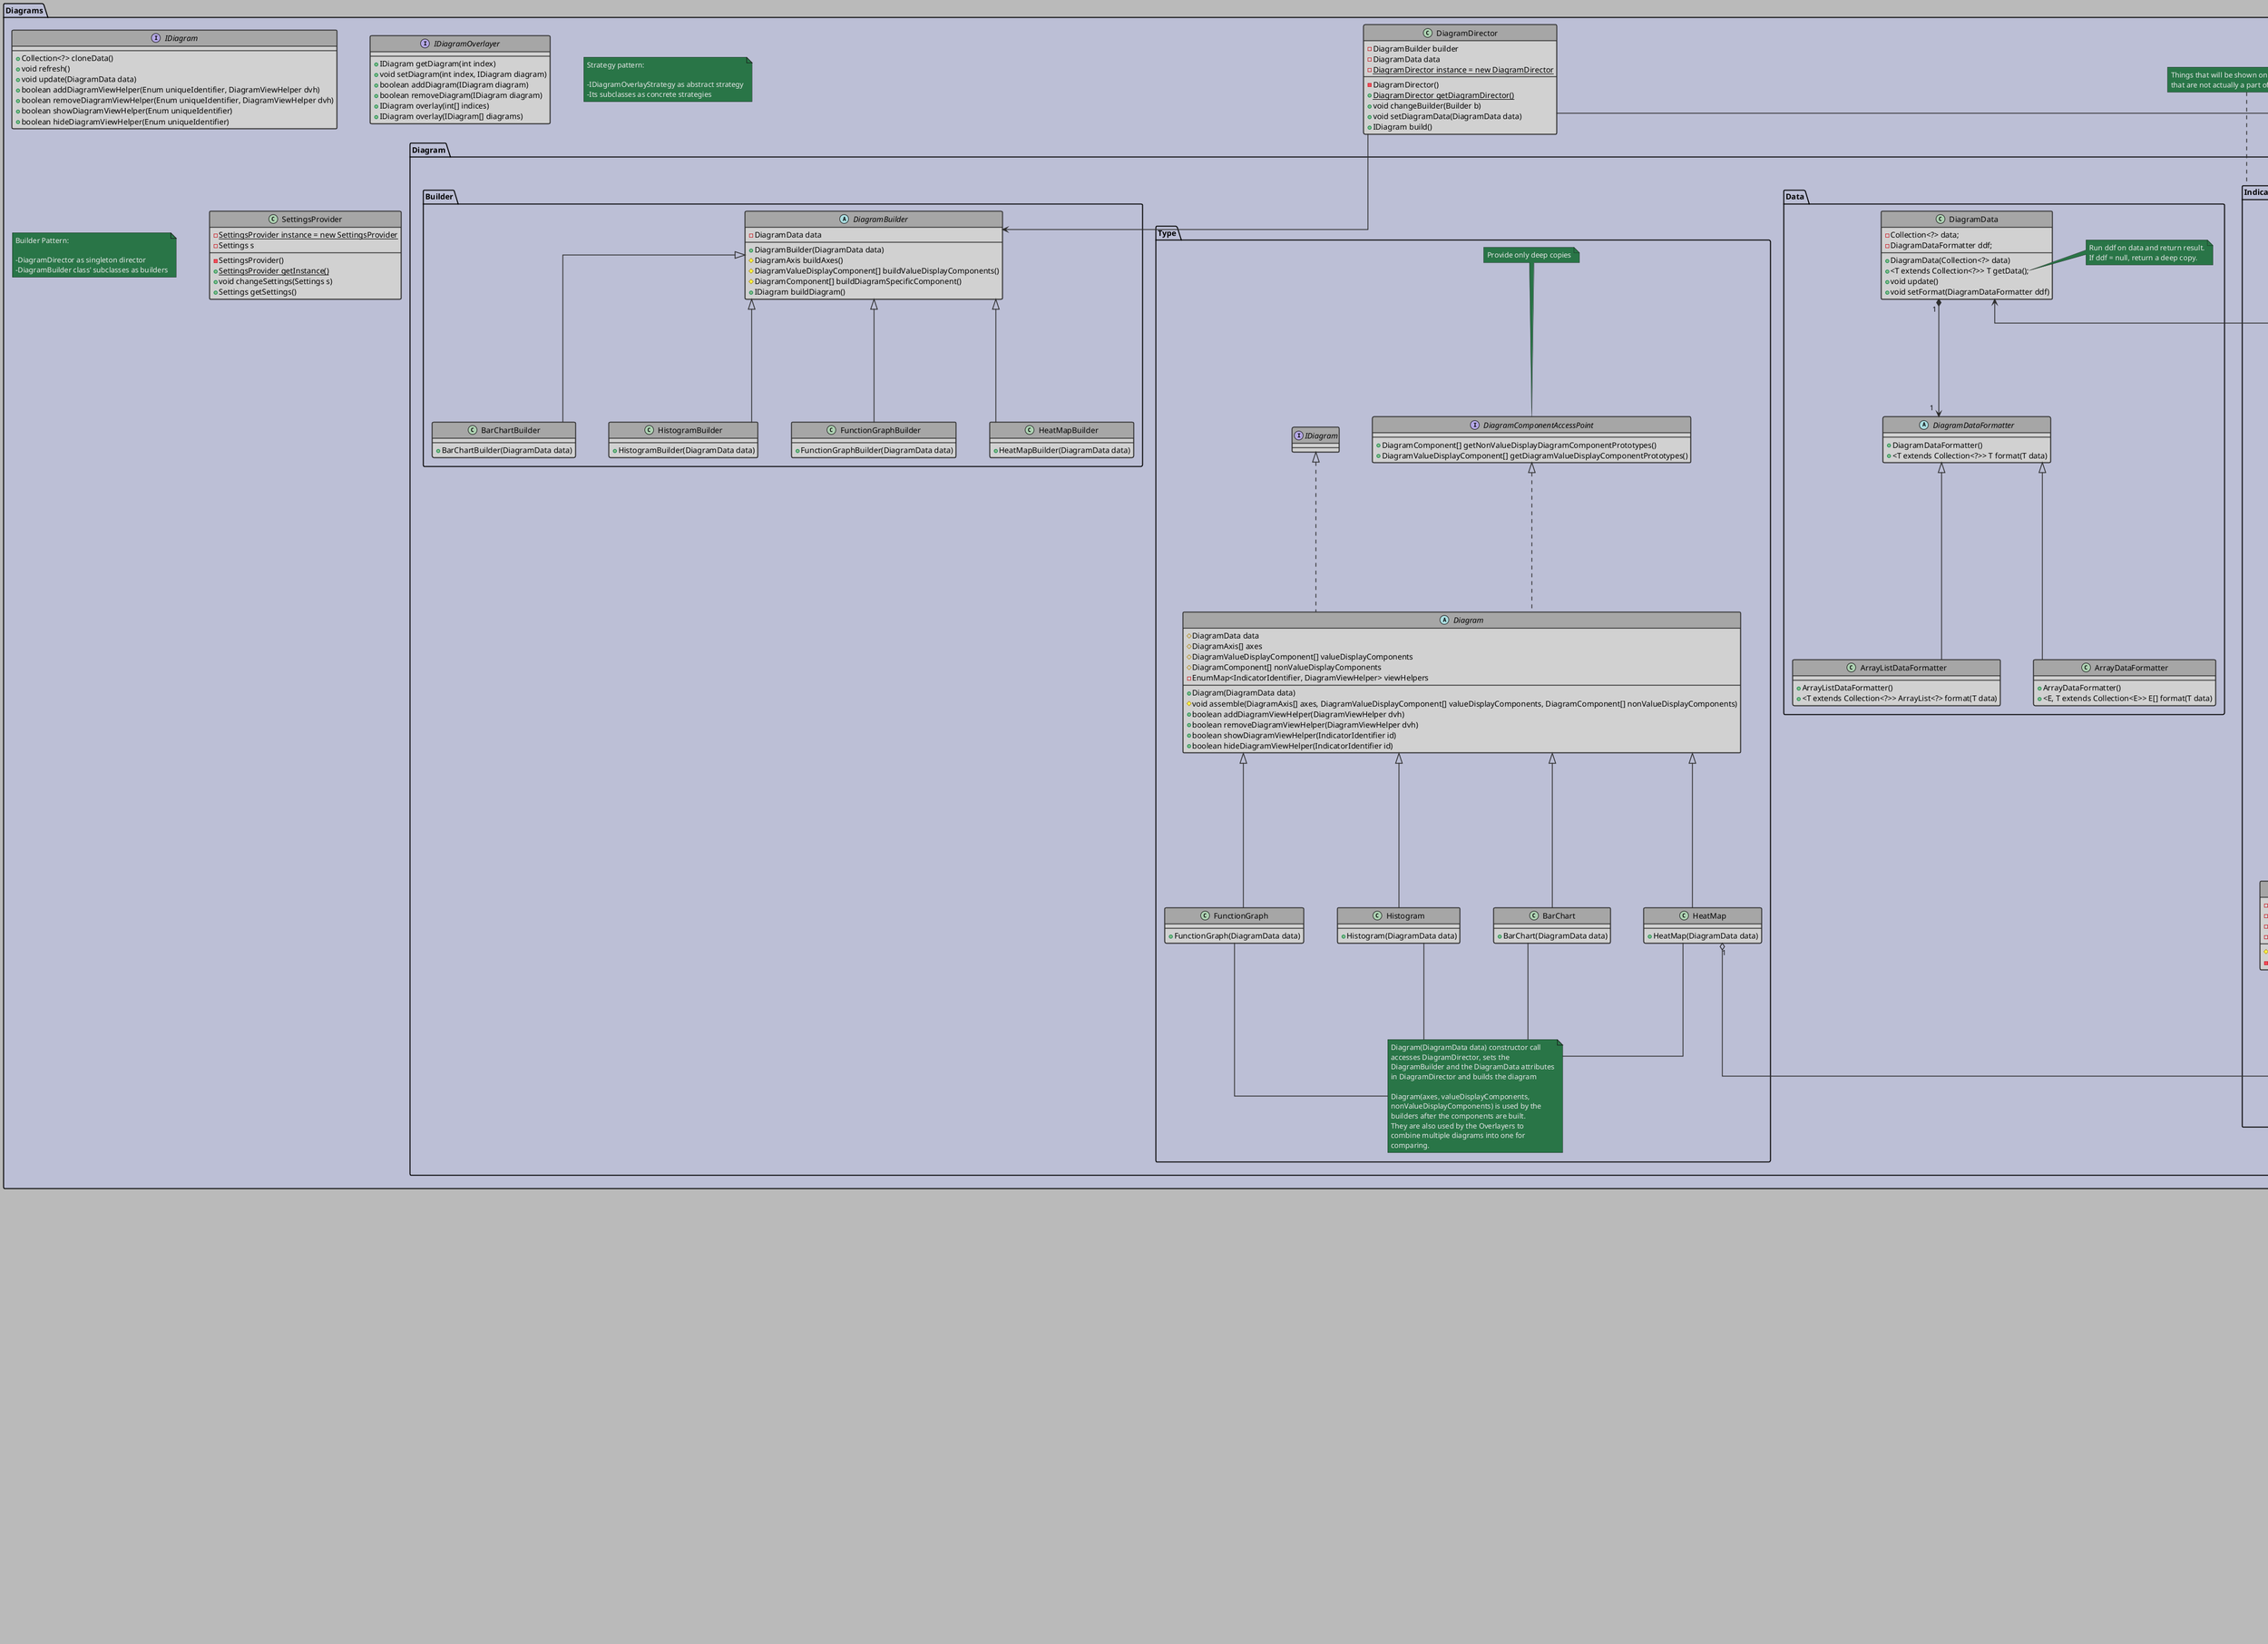 @startuml Class_Diagram
'Style Settings
skinparam {
    Linetype ortho
    BackgroundColor #bababa
    Shadowing false
    Nodesep 60
    Ranksep 50
}
skinparam Arrow {
    Color #2e2e2e
    Thickness 1.5
}
skinparam CircledCharacter {
    Radius 8
    FontSize 10
}
skinparam class {
    BackgroundColor #d1d1d1
    BorderColor #2e2e2e
    BorderThickness 1.5
    HeaderBackgroundColor #a6a6a6
}
skinparam package {
    BackgroundColor #bcbfd6
    BorderThickness 1.8
}
skinparam Note {
    BackgroundColor #297547
    BorderColor #171a17
    FontColor #e8e8e8
}
!startsub DIAGRAM
'Class Diagram
'Class Definitions
    'Basic UI Components, extend/use Swing components
    package Components {
        'Swing
            together {
                class Container extends Component
                class JComponent extends Container {
                    .
                    .
                    --
                    .
                    .
                }
                class JFrame 
                class JFileChooser
                class JPanel extends JComponent
                class JButton extends JComponent
                class JLabel extends JComponent
                class JTextField extends JComponent
                class JTextPane extends JComponent
                class JComboBox extends JComponent
                class JTree extends JComponent
                class JScrollPane extends JComponent
                class JMenuBar extends JComponent
                class JCheckBox extends JComponent
            }
            'Listeners
                together {
                    interface EventListener
                    interface ComponentListener extends EventListener {
                        +componentHidden(ComponentEvent e)
                        +componentMoved(ComponentEvent e)
                        +componentResized(ComponentEvent e)
                        +componentShown(ComponentEvent e)
                    }
                    interface ActionListener extends EventListener {
                        +actionPerformed(ActionEvent e)
                    }
                    interface KeyListener extends EventListener {
                        +keyPressed(KeyEvent e)
                        +keyReleased(KeyEvent e)
                        +keyTyped(KeyEvent e)
                    }
                    interface TextListener extends EventListener{
                        +textValueChanged(TextEvent e)
                    }

                    interface ItemListener extends EventListener{
                        +itemStateChanged(ItemEvent e)
                    }

                    interface DocumentListener extends EventListener{
                        +changedUpdate(DocumentEvent e)
                        +insertUpdate(DocumentEvent e)
                        +removeUpdate(DocumentEvent e)
                    }
                }
        'Custom
            class Tree extends JTree
            class Button extends JButton
            class DropdownSelector extends JComboBox
            class InputBox extends JTextField
            class Checkbox extends JCheckBox
            class Label extends JLabel
            class ScrollPane extends JScrollPane
            class MenuBar extends JMenuBar
            class TextPane extends JTextPane

            'Frames/Panels
            together {
                enum ResizeMode {
                    ABSOLUTE_TOP_LEFT
                    ABSOLUTE_BOTTOM_RIGHT
                    RELATIVE
                }
                class Resizer {
                    +Resizer(ResizeMode t, ResizeModer r, ResizeMode b, ResizeMode l)
                    +resize(Component, int width, int height, int newWidth, int newHeight)
                }
                interface AutoResizing extends ComponentListener {
                    +setResizer(Component, Resizer)
                }

                class Panel extends JPanel implements AutoResizing {
                    -Map<Component, ComponentResizer>
                    +setResizer(Component, Resizer)
                }
                class Window implements AutoResizing {
                    -Map<Component, ComponentResizer>
                    +setResizer(Component, Resizer)
                }
                ResizeMode <-- Resizer
            }
    }
    
    'UI Composites
    package Composites {
        enum InfoBarID {
            VERSION
            SELECTED
            LASTACTION
        }
        class InfoBar extends Panel {
            -Map<InfoBarID,TextBox>
            +setText(InfoBarID, String)
        }
        InfoBarID <-- InfoBar : <<uses>>

        class MainWindow extends Window {
            -MenuBar mainMenu

            +MainWindow()
            + {static} void main(String[] args)
        }

        class SubWindowArea extends Panel{
            +addSubWindow(SubWindow)
            +removeSubWindow(SubWindow)
        }
        class SubWindow extends Panel {
            -MenuBar
            +SubWindow(Element)
            +setElement(Element)
        }
        abstract class ElementManipulator extends Panel {
            +setElement(Element)
        }
        class TextEditor implements ElementManipulator {
            -TextPane
            +TextEditor(Element)
        }
        class Visualizer implements ElementManipulator {
            -TextArea Info
            -MenuBar diagramOptions
            -MenuBar statisticsOptions
            +Visualizer(Element)
        }
        SubWindow *-- "1..[num subtypes]" ElementManipulator
        SubWindowArea *-- "0..3" SubWindow

        class Outliner extends Panel {
            -MenuBar
            -Tree
            -DAO
            +Outliner(DAO data)
        }

        class MergeDialog extends Window {
            Label prompt
            Label left
            Label right
            InputBox left
            InputBox right
            Button renameLeft
            Button renameRight
            Button keepLeft
            Button keepRight
            +MergeDialog()
            +open(Element eLeft, Element eRight)
        }
        MergeDialog --* MainWindow
    }
'Diagrams
package Diagrams {
    interface IDiagram {
        +Collection<?> cloneData()
        +void refresh()
        +void update(DiagramData data)
        +boolean addDiagramViewHelper(Enum uniqueIdentifier, DiagramViewHelper dvh)
        +boolean removeDiagramViewHelper(Enum uniqueIdentifier, DiagramViewHelper dvh)
        +boolean showDiagramViewHelper(Enum uniqueIdentifier)
        +boolean hideDiagramViewHelper(Enum uniqueIdentifier)
    }
    interface IDiagramOverlayer {
        +IDiagram getDiagram(int index)
        +void setDiagram(int index, IDiagram diagram)
        +boolean addDiagram(IDiagram diagram)
        +boolean removeDiagram(IDiagram diagram)
        +IDiagram overlay(int[] indices)
        +IDiagram overlay(IDiagram[] diagrams)
    }
    package Diagram.Overlayer {
        class DiagramOverlayer implements IDiagramOverlayer {
            -Collection<? extends IDiagram> diagrams
            -IDiagramOverlayStrategy overlayStrategy
            +DiagramOverlayer()
            #void setOverlayStrategy()
        }
        interface IDiagramOverlayStrategy {
            +IDiagram overlay()
        }
        class FunctionGraphOverlayStrategy implements IDiagramOverlayStrategy {
            -FunctionGraph[] functionGraphs
            +FunctionGraphOverlayStrategy(FunctionGraph[] functionGraphs)
            +FunctionGraph overlay()
        }
        class HistogramOverlayStrategy implements IDiagramOverlayStrategy {
            -Histogram histogram1
            -Histogram histogram2
            +HistogramOverlayStrategy(Histogram histogram1, Histogram histogram2)
            +Histogram overlay()
        }
        class BarChartOverlayStrategy implements IDiagramOverlayStrategy {
            -BarChart barChart1
            -BarChart barChart2
            +BarChartOverlayStrategy(BarChart barChart1, BarChart barChart2)
            +BarChart overlay()
        }
    }
    package Diagram.Components {
        class PositionInFrame {
            -Number xPos
            -Number yPos
            +PositionInFrame(Number xPos, Number yPos)
            +Number getXPos()
            +void setXPos(Number xPos)
            +Number getYPos()
            +void setYPos(Number yPos)
        }
        abstract class PositionInDiagram {
            -DiagramAxis[] axes
            -Number[] positionsInAxes
            +PositionInDiagram(DiagramAxis[] axes, Number[] coordinatesInAxes)
            +Number axisCoordinateToFrameCoordinate(int index)
            +PositionInFrame toPositionInFrame()
            #void setAxisCoordinate(int index, Number position)
            #void setAxisCoordinates(Number[] coordinates)
            #Number getAxisPos(int index)
        }
        class PositionIn2DDiagram extends PositionInDiagram{
            +PositionIn2DDiagram(DiagramAxis xAxis, Number xCoordinate, DiagramAxis yAxis, Number yCoordinate)
            +void setXCoordinate(Number xCoordinate)
            +void setYCoordinate(Number yCoordinate)
            +Number getXCoordinate()
            +Number getYCoordinate()
        }
        interface Hoverable {
            +default boolean isBeingHovered()
            +default void hoverAction()
            +default void refreshHoverLabelPosition()
            +default void showHoverLabel()
            +default void hideHoverLabel()
        }
        note right of Hoverable::hoverAction
            show label as default
            override if there is more
        end note
        abstract class DiagramComponent {
            -Color color
            #DiagramComponent(Color color)
            +{abstract} DiagramComponent clone()
            +void setColor(Color color)
            +Number getColor()
            +void show()
            +void hide()
        }
        abstract class DiagramValueDisplayComponent extends DiagramComponent implements Hoverable {
            -Number value
            #DiagramValueDisplayComponent(Color color, Number value)
            +Number valueToCoordinate(int axisIndex)
            +void setValue(Number value)
            +Number getValue()
            +{abstract} void refreshValueRelevantAttributes()
        }
        abstract class DiagramBar extends DiagramValueDisplayComponent {
            -PositionIn2DDiagram bottomLeft
            -PositionIn2DDiagram topRight
            -Number borderThickness
            #DiagramBar(Color color, Number value, PositionIn2DDiagram bottomLeft, PositionIn2DDiagram topRight, Number borderThickness)
            +Number getHeight()
            +Number getWidth()
            +void setBottomLeftInDiagram(Number x1, Number y1)
            +void setTopRightInDiagram(Number x2, Number y2)
            +PositionIn2DDiagram getBottomLeftInDiagram()
            +PositionIn2DDiagram getTopRightInDiagram()
        }
        abstract class DiagramAxis extends DiagramComponent {
            -Number min
            -Number max
            -int steps
            -boolean showValues
            -DiagramLine axisLine
            #DiagramAxis(DiagramLine axisLine, Number min, Number max, int steps)
            +void setMin(Number min)
            +Number getMin()
            +void setMax(Number max)
            +Number getMax()
            +void setSteps(int steps)
            +int getSteps()
            +void showValues()
            +void hideValues()
            #void paintComponent(Graphics g)
            +void paintAxis()
            +Number valueToCoordinate(Number value)
            +Number CoordinateToValue(Number coordinate)
            +void setLineByPos(Number minValXPos, Number minValYPos, Number maxValXPos, Number maxValYPos)
            +void setLineColor(Color color)
            +void setLineThickness(Number thickness)
            +Number getLineLength()
        }
        note right of DiagramAxis::paintComponent
            Override this method from JComponent,
            use paintAxis() method instead.

            paintAxis() initializes the parameter of
            paintComponent and calls paintComponent.
        end note
        note right of DiagramAxis::CoordinateToValue
            Throws an exception, if the coordinate
            is out of the range of the axis' line
            (determined by x1 and x2 or y1 and y2 of
            axisLine)
        end note
        abstract class DiagramLabel extends DiagramComponent {
            -String caption
            -PositionInFrame bottomLeft
            -PositionInFrame topRight
            -Number borderThickness
            #DiagramLabel(PositionInFrame bottomLeft, PositionInFrame topRight, Color color, String caption, Number borderThickness)
            +void setCaption(String caption)
            +String getCaption()
            +void setBottomLeftInFrame(Number x1, Number y1)
            +void setTopRightInFrame(Number x2, Number y2)
            +PositionInFrame getBottomLeftInFrame()
            +PositionInFrame getTopRightInFrame()
        }
        abstract class DiagramLine extends DiagramComponent {
            -PositionInFrame start
            -PositionInFrame end
            -Number thickness
            #DiagramLine(PositionInFrame start, PositionInFrame end, Color color, Number thickness)
            #Number calculateLength()
            +void setThickness(Number thickness)
            +void setBottomLeftInFrame(Number x1, Number y1)
            +void setTopRightInFrame(Number x2, Number y2)
            +PositionInFrame getBottomLeftInFrame()
            +PositionInFrame getTopRightInFrame()
            +Number getLength()
            +Number getThickness()
        }
        note top of DiagramLine
            Calculate length with Pythagoras'
            formula
        end note
        class SolidLine extends DiagramLine {
            -Line line
            #SolidLine(PositionInFrame start, PositionInFrame end, Color color, Number thickness)
        }
        abstract class DiagramValueLabel extends DiagramValueDisplayComponent {
            -PositionIn2DDiagram topRight
            -PositionIn2DDiagram bottomLeft
            -String caption
            -Number[] sizesInAxes
            -Number borderThickness
            #DiagramValueLabel(PositionIn2DDiagram bottomLeft, PositionIn2DDiagram topRight, Color color, Number value, Number borderThickness)
            #void refreshCaption()
            #void setCaption(String caption)
            +String getCaption()
            +void setBottomLeftInDiagram(Number x1, Number y1)
            +void setTopRightInDiagram(Number x2, Number y2)
            +PositionIn2DDiagram getBottomLeftInDiagram()
            +PositionIn2DDiagram getTopRightInDiagram()
        }
        abstract class DiagramPoint extends DiagramValueDisplayComponent {
            -PositionIn2DDiagram position
            -Number size
            #DiagramPoint(PositionIn2DDiagram position, Color color, Number value, Number size)
            +void setSize(Number size)
            +Number getSize()
            +void setPositionInDiagram(Number x, Number y)
            +PositionIn2DDiagram getPositionInDiagram()
        }
        abstract class DiagramColorScale extends DiagramComponent {
            '-Color color = borderColor
            -PositionIn2DDiagram bottomLeft
            -PositionIn2DDiagram topRight
            -Number borderThickness
            #DiagramColorScale(PositionIn2DDiagram bottomLeft, PositionIn2DDiagram topRight, Color borderColor, Number[] values, Color[] valueColors, Number borderThickness)
            +Color valueToColor(Number value)
            +Number[] getValues()
            +Color[] getColors()
            +final Object[] matchingsAsArray()
            +void setBottomLeftInFrame(Number x1, Number y1)
            +void setTopRightInFrame(Number x2, Number y2)
            +PositionInFrame getBottomLeftInFrame()
            +PositionInFrame getTopRightInFrame()
        }
        note right of DiagramColorScale::matchingsAsArray
            return new Object[]
            {getValues(), getColors()}
        end note
        class 2ColorScale extends DiagramColorScale {
            '-Color color = borderColor
            -WritableImage colorScale
            -Color minValueColor
            -Color maxValueColor
            -Number minValue
            -Number maxValue
            #2ColorScale(PositionIn2DDiagram bottomLeft, PositionIn2DDiagram topRight, Color borderColor, Number minVal, Number maxVal, Color minValColor, Color maxValColor, Number borderThickness)
            +Color getMinValueColor()
            +Color getMaxValueColor()
            +void setMinValueColor(Color minValueColor)
            +void setMaxValueColor(Color maxValueColor)
            +Number getMinValue()
            +Number getMaxValue()
            +void setMinValue(Number minValue)
            +void setMaxValue(Number maxValue)
        }
        class ValueDisplayPoint extends DiagramPoint {
            -Point point
            #ValueDisplayPoint(Color color, Number value, Number size, PositionIn2DDiagram position)
        }
        class HistogramBar extends DiagramBar {
            -Label label
            #HistogramBar(Color color, Number value, PositionIn2DDiagram bottomLeft, PositionIn2DDiagram topRight)
        }
        class BarChartBar extends DiagramBar {
            -Label label
            #BarChartBar(Color color, Number value, Number width, PositionIn2DDiagram bottomLeft, PositionIn2DDiagram topRight)
        }
        class SolidAxis extends DiagramAxis {
            #SolidAxis(SolidLine axisLine, Number min, Number max, int steps)
        }
        class HeatMapLabel extends DiagramValueLabel {
            -Label label
            #HeatMapLabel(DiagramColorScale cs, Number value, PositionIn2DDiagram bottomLeft, PositionIn2DDiagram topRight)
        }
        class DescriptionLabel extends DiagramLabel {
            -Label label
            #DescriptionLabel(Color color, String caption, PositionInFrame bottomLeft, PositionInFrame topRight)
        }
        /'Shows value that is being
        hovered over'/
        class HoverLabel {
            -String caption
            -Theme theme
            -Number xPos
            -Number yPos
            -Number width
            -Number height
            -HoverLabel hoverLabel
            -HoverLabel()
            +HoverLabel getHoverLabel()
            +void show()
            +void hide()
            +void setWidth(Number width)
            +void setHeight(Number height)
            +Number getWidth()
            +Number getHeight()
        }
        class DiagramComponentFactory {
            -{static} DiagramComponentFactory instance = new DiagramComponentFactory
            -DiagramComponentFactory()
            +{static} DiagramComponentFactory getDiagramComponentFactory()
            +DiagramPoint createPoint(Number value, PositionIn2DDiagram position, Number size)
            +DiagramValueLabel createValueLabel(Number value, PositionIn2DDiagram bottomLeft, PositionIn2DDiagram topRight, Number borderThickness)
            +DiagramBar createBar(Number value, PositionIn2DDiagram bottomLeft, PositionIn2DDiagram topRight, Number borderThickness)
            +DiagramLabel createLabel(PositionInFrame bottomLeft, PositionInFrame topRight, Color color, String caption, Number borderThickness)
            +DiagramAxis createAxis(DiagramLine axisLine, Number min, Number max, int steps)
            +DiagramColorScale createColorScale(PositionInFrame bottomLeft, PositionInFrame topRight, Color borderColor, Number[] values, Color[] valueColors, Number borderThickness)
            +DiagramLine createLine(PositionInFrame start, PositionInFrame end, Color color, Number thickness)
        }
    }
    package Diagram.Data {
        class DiagramData {
            -Collection<?> data;
            -DiagramDataFormatter ddf;
            +DiagramData(Collection<?> data)
            +<T extends Collection<?>> T getData();
            +void update()
            +void setFormat(DiagramDataFormatter ddf)
        }
        note right of DiagramData::getData
            Run ddf on data and return result.
            If ddf = null, return a deep copy.
        end note
        abstract class DiagramDataFormatter {
            +DiagramDataFormatter()
            +<T extends Collection<?>> T format(T data)
        }
        class ArrayListDataFormatter extends DiagramDataFormatter {
            +ArrayListDataFormatter()
            +<T extends Collection<?>> ArrayList<?> format(T data)
        }
        class ArrayDataFormatter extends DiagramDataFormatter {
            +ArrayDataFormatter()
            +<E, T extends Collection<E>> E[] format(T data)
        }
    }
    package Diagram.Type {
        interface DiagramComponentAccessPoint {
            +DiagramComponent[] getNonValueDisplayDiagramComponentPrototypes()
            +DiagramValueDisplayComponent[] getDiagramValueDisplayComponentPrototypes()
        }
        note top of DiagramComponentAccessPoint
            Provide only deep copies
        end note
        abstract class Diagram implements IDiagram, DiagramComponentAccessPoint {
            #DiagramData data
            #DiagramAxis[] axes
            #DiagramValueDisplayComponent[] valueDisplayComponents
            #DiagramComponent[] nonValueDisplayComponents
            -EnumMap<IndicatorIdentifier, DiagramViewHelper> viewHelpers
            +Diagram(DiagramData data)
            #void assemble(DiagramAxis[] axes, DiagramValueDisplayComponent[] valueDisplayComponents, DiagramComponent[] nonValueDisplayComponents)
            +boolean addDiagramViewHelper(DiagramViewHelper dvh)
            +boolean removeDiagramViewHelper(DiagramViewHelper dvh)
            +boolean showDiagramViewHelper(IndicatorIdentifier id)
            +boolean hideDiagramViewHelper(IndicatorIdentifier id)
        }
        class Histogram extends Diagram {
            +Histogram(DiagramData data)
        }
        class BarChart extends Diagram {
            +BarChart(DiagramData data)
        }
        class HeatMap extends Diagram {
            +HeatMap(DiagramData data)
        }
        class FunctionGraph extends Diagram {
            +FunctionGraph(DiagramData data)
        }
        note as Diagram1
            Diagram(DiagramData data) constructor call
            accesses DiagramDirector, sets the
            DiagramBuilder and the DiagramData attributes
            in DiagramDirector and builds the diagram

            Diagram(axes, valueDisplayComponents,
            nonValueDisplayComponents) is used by the
            builders after the components are built.
            They are also used by the Overlayers to
            combine multiple diagrams into one for
            comparing.
        end note
        Histogram -- Diagram1
        BarChart -- Diagram1
        HeatMap -- Diagram1
        FunctionGraph -- Diagram1
    }
    package Diagram.Indicator {
        enum IndicatorIdentifier {
            MIN
            MAX
            AVG
            MED
            X_COORDINATE_INDICATOR
            Y_COORDINATE_INDICATOR
        }
        class DiagramViewHelperFactory {
            -{static} DiagramViewHelperFactory instance
            -DiagramViewHelperFactory()
            +{static} DiagramViewHelperFactory getInstance()
            +HelperComponentDisplayer createValueColorDisplayer(IDiagram diagram, IndicatorIdentifier id)
            +HelperLineDisplayer createCoordinateGridDisplayer(IDiagram diagram, DiagramAxis axis, IndicatorIdentifier id)
            +HelperLineDisplayer createValueLineDisplayer(IDiagram diagram, Number value, IndicatorIdentifier id)
        }
        abstract class DiagramViewHelper {
            -int layer
            -List<ViewHelperComponent> helperComponents
            -IndicatorIdentifier id
            -IDiagram diagram
            #DiagramViewHelper(IDiagram diagram, int layer, IndicatorIdentifier id)
            +int getLayerNumber()
            +void remove()
            +void show()
            +void hide()
            +void update()
            +boolean addViewHelperComponent(ViewHelperComponent vhc)
            +boolean removeViewHelperComponent(ViewHelperComponent vhc)
            +boolean clearViewHelperComponents()
            +IndicatorIdentifier getID()
        }
        DiagramViewHelperFactory -- DiagramViewHelper : > <<creates>>
        abstract class HelperLineDisplayer extends DiagramViewHelper {
            #HelperLineDisplayer(IDiagram diagram, IndicatorIdentifier id)
            #void generateHelperComponents()
        }
        note left of DiagramViewHelper::layer
            Indicates how much in the front the DiagramViewHelper is.

            For example with JLayeredPane
        end note
        class ValueLineDisplayer extends HelperLineDisplayer {
            -DiagramAxis parallelAxis
            -Color color
            -Number thickness
            -Number value
            #ValueLineDisplayer(IDiagram diagram, DiagramAxis parallelAxis, Color color, Number thickness, Number value, IndicatorIdentifier id)
            -void createValueLine()
        }
        note bottom of ValueLineDisplayer
            Displays lines for statistics checked
            in the checkbox part
        end note
        abstract class HelperComponentDisplayer extends DiagramViewHelper {
            #HelperComponentDisplayer(IDiagram diagram, IndicatorIdentifier id)
        }
        class ValueFixColorDisplayer extends HelperComponentDisplayer {
            -TreeMap<Number, Color> mapping
            #ValueFixColorDisplayer(IDiagram diagram, TreeMap<Number, Color> mapping, IndicatorIdentifier id)
        }
        class ValueScaleColorDisplayer extends HelperComponentDisplayer {
            -DiagramColorScale colorScale
            #ValueScaleColorDisplayer(IDiagram diagram, DiagramColorScale colorScale, IndicatorIdentifier id)
        }
        note left of HelperComponentDisplayer
            Overshadows DiagramComponents with the ViewHelperComponents
            that are wanted to be seen by the user.

            Layer is set within the constructor.
        end note
        ValueColorDisplayers -- ValueScaleColorDisplayer
        ValueColorDisplayers -- ValueFixColorDisplayer
        class CoordinateIndicatorLineDisplayer extends HelperLineDisplayer {
            -DiagramAxis axis
            -Color color
            -Number thickness
            #CoordinateIndicatorLineDisplayer(IDiagram diagram, DiagramAxis axis, Color color, Number thickness, IndicatorIdentifier id)
            -void createCoordinateIndicatorLines()
        }
        class ViewHelperComponent {
            #ViewHelperComponent(DiagramComponent dc)
            +void show()
            +void hide()
        }
        note bottom of ViewHelperComponent
            Wraps DiagramComponents that the
            DiagramViewHelpers create and use
        end note
        note as ViewHelperComponentGeneration
            Call getDiagramValueDisplayComponentPrototypes() or
            getNonValueDisplayDiagramComponentPrototypes(),
            adjust the returned required elements, color them accordingly,
            wrap them with ViewHelperComponent object
            add them to helperComponents.
        end note
        DiagramViewHelper *--> ViewHelperComponent
        class CoordinateIndicatorLine extends DiagramLine {
            #CoordinateIndicatorLine(DiagramAxis parallelAxis, Number value, Color color, Number thickness)
        }
        class ValueLine extends DiagramLine {
            #ValueLine(DiagramAxis parallelAxis, Number value, Color color, Number thickness)
        }
        ValueLineDisplayer --> ValueLine : > <<creates>>
        CoordinateIndicatorLineDisplayer --> CoordinateIndicatorLine : > <<creates>>
    }
    note top of Diagram.Indicator
        Things that will be shown on diagrams
        that are not actually a part of them go here
    end note
    note as N1
        Strategy pattern:

        -IDiagramOverlayStrategy as abstract strategy
        -Its subclasses as concrete strategies
    end note
    note as N2
        Builder Pattern:

        -DiagramDirector as singleton director
        -DiagramBuilder class' subclasses as builders
    end note
    class DiagramDirector {
        -DiagramBuilder builder
        -DiagramData data
        -{static} DiagramDirector instance = new DiagramDirector
        -DiagramDirector()
        +{static} DiagramDirector getDiagramDirector()
        +void changeBuilder(Builder b)
        +void setDiagramData(DiagramData data)
        +IDiagram build()
    }
    class SettingsProvider {
        -{static} SettingsProvider instance = new SettingsProvider
        -Settings s
        -SettingsProvider()
        +{static} SettingsProvider getInstance()
        +void changeSettings(Settings s)
        +Settings getSettings()
    }
    package Diagram.Builder {
        abstract class DiagramBuilder {
            -DiagramData data
            +DiagramBuilder(DiagramData data)
            #DiagramAxis buildAxes()
            #DiagramValueDisplayComponent[] buildValueDisplayComponents()
            #DiagramComponent[] buildDiagramSpecificComponent()
            +IDiagram buildDiagram()
        }
        class BarChartBuilder extends DiagramBuilder {
            +BarChartBuilder(DiagramData data)
        }
        class HistogramBuilder extends DiagramBuilder {
            +HistogramBuilder(DiagramData data)
        }
        class FunctionGraphBuilder extends DiagramBuilder {
            +FunctionGraphBuilder(DiagramData data)
        }
        class HeatMapBuilder extends DiagramBuilder {
            +HeatMapBuilder(DiagramData data)
        }
    }
}

'Class Relations
    'Ui
        AutoResizing --> Resizer
        Visualizer -> IDiagram

        MainWindow *-- "1"Outliner
        MainWindow *-- "1"SubWindowArea
        MainWindow *-- "1"InfoBar
    'Diagram
        HeatMap "1" o-- "*" HeatMapLabel
        Hoverable "1" -- "1" HoverLabel : > shows upon being hovered

        DiagramViewHelper --> Diagram : > Wraps and decorates
        DiagramDirector --> DiagramBuilder
        DiagramDirector --> Diagram : <<creates>>
        DiagramComponentFactory --> DiagramComponent : <<creates>>
        DiagramOverlayer o-- IDiagramOverlayStrategy
        DiagramData "1" *--> "1" DiagramDataFormatter
        Diagram *--> DiagramData
        Diagram *-- "*" DiagramComponent

'Cell Representation
package representation{

    class DataPanel {
        -Label label
        -Text text
        +DataPanel()
        

    }

    class CellPanel{
        -Label label
        -List<Button> buttons
        -List<Checkbox> checkboxes
        -CellImageGenerator cellGenerator
        +CellPanel(Cell cell)
        +CellPanel(Pin pin)
        

    
        

    }

    class LibraryPanel{
        -List<Button> buttons
        -List<Cell> cells
        +LibraryPanel(Element e)
        
        
    }

    
    interface ICellImageGenerator{
        +buildCell(int inputPins, int outputPins)
    }

    class CellImageGenerator implements ICellImageGenerator{
        -BufferedImage pinIcon
        -BufferedImage cellIcon
        +CellImageGenerator()
        +buildCell(int inputPins, int outputPins): int
        
    }

    


    Visualizer *-- LibraryPanel
    Visualizer *-- DataPanel
    Visualizer *-- CellPanel
    LibraryPanel --> CellPanel
    CellPanel --> CellImageGenerator
    CellPanel --> Button
    CellPanel --> Checkbox
    LibraryPanel --> ScrollPane
    CellImageGenerator --> images
}
!endsub
@enduml